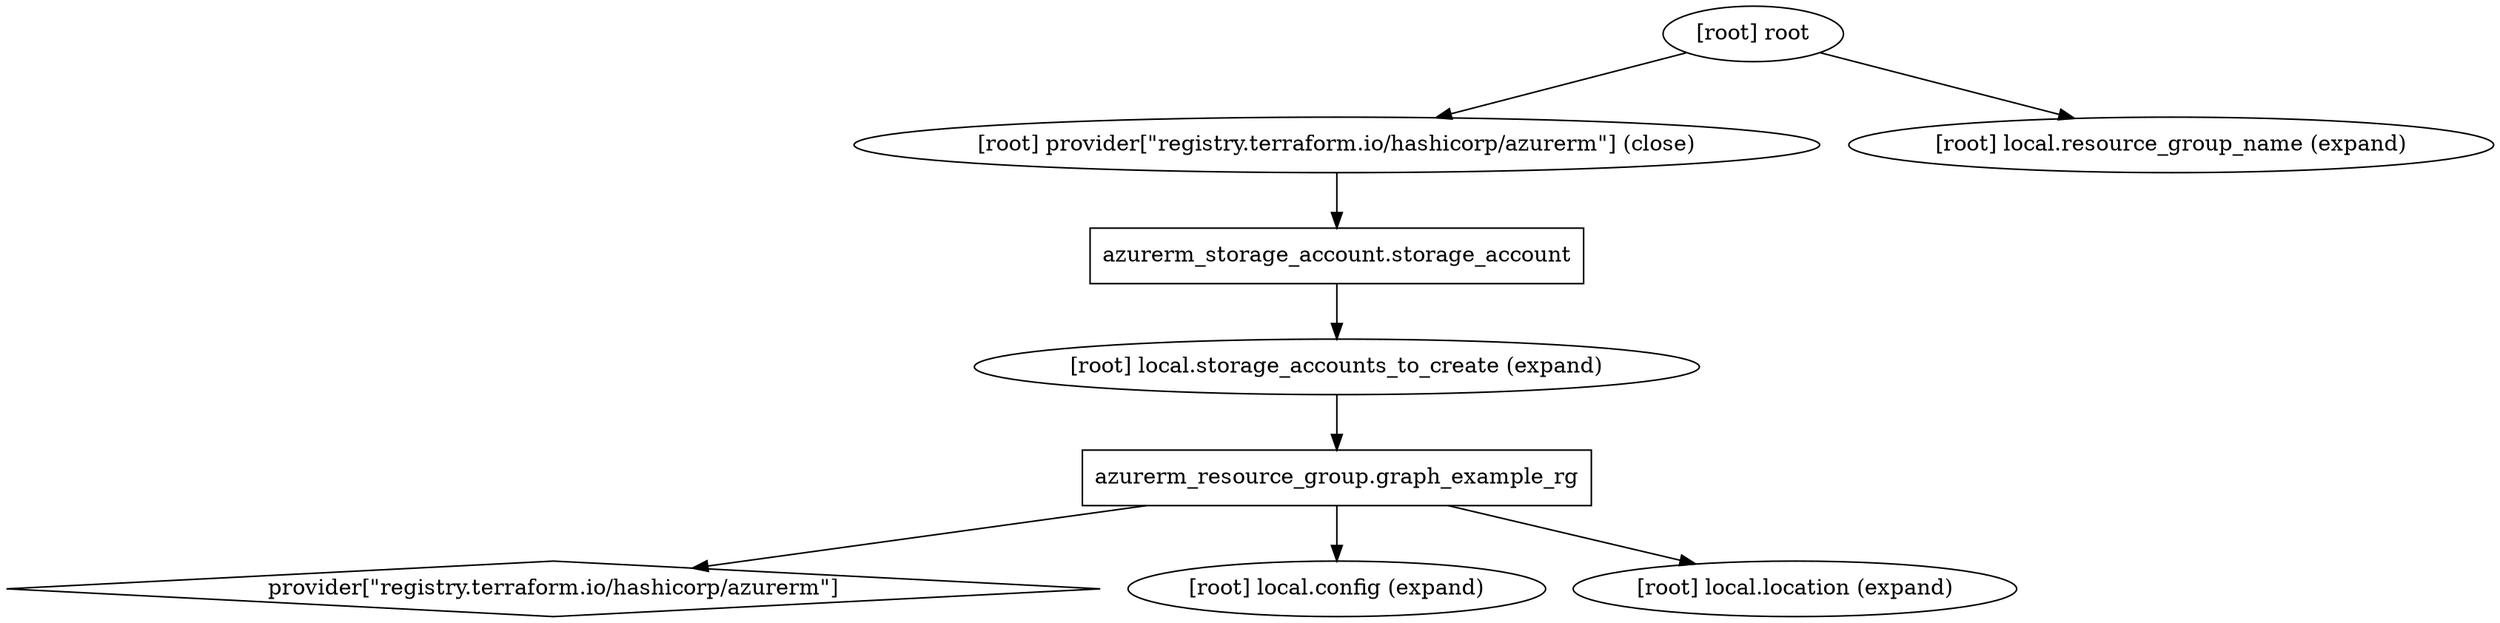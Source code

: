 digraph {
	compound = "true"
	newrank = "true"
	subgraph "root" {
		"[root] azurerm_resource_group.graph_example_rg (expand)" [label = "azurerm_resource_group.graph_example_rg", shape = "box"]
		"[root] azurerm_storage_account.storage_account (expand)" [label = "azurerm_storage_account.storage_account", shape = "box"]
		"[root] provider[\"registry.terraform.io/hashicorp/azurerm\"]" [label = "provider[\"registry.terraform.io/hashicorp/azurerm\"]", shape = "diamond"]
		"[root] azurerm_resource_group.graph_example_rg (expand)" -> "[root] local.config (expand)"
		"[root] azurerm_resource_group.graph_example_rg (expand)" -> "[root] local.location (expand)"
		"[root] azurerm_resource_group.graph_example_rg (expand)" -> "[root] provider[\"registry.terraform.io/hashicorp/azurerm\"]"
		"[root] azurerm_storage_account.storage_account (expand)" -> "[root] local.storage_accounts_to_create (expand)"
		"[root] local.storage_accounts_to_create (expand)" -> "[root] azurerm_resource_group.graph_example_rg (expand)"
		"[root] provider[\"registry.terraform.io/hashicorp/azurerm\"] (close)" -> "[root] azurerm_storage_account.storage_account (expand)"
		"[root] root" -> "[root] local.resource_group_name (expand)"
		"[root] root" -> "[root] provider[\"registry.terraform.io/hashicorp/azurerm\"] (close)"
	}
}

